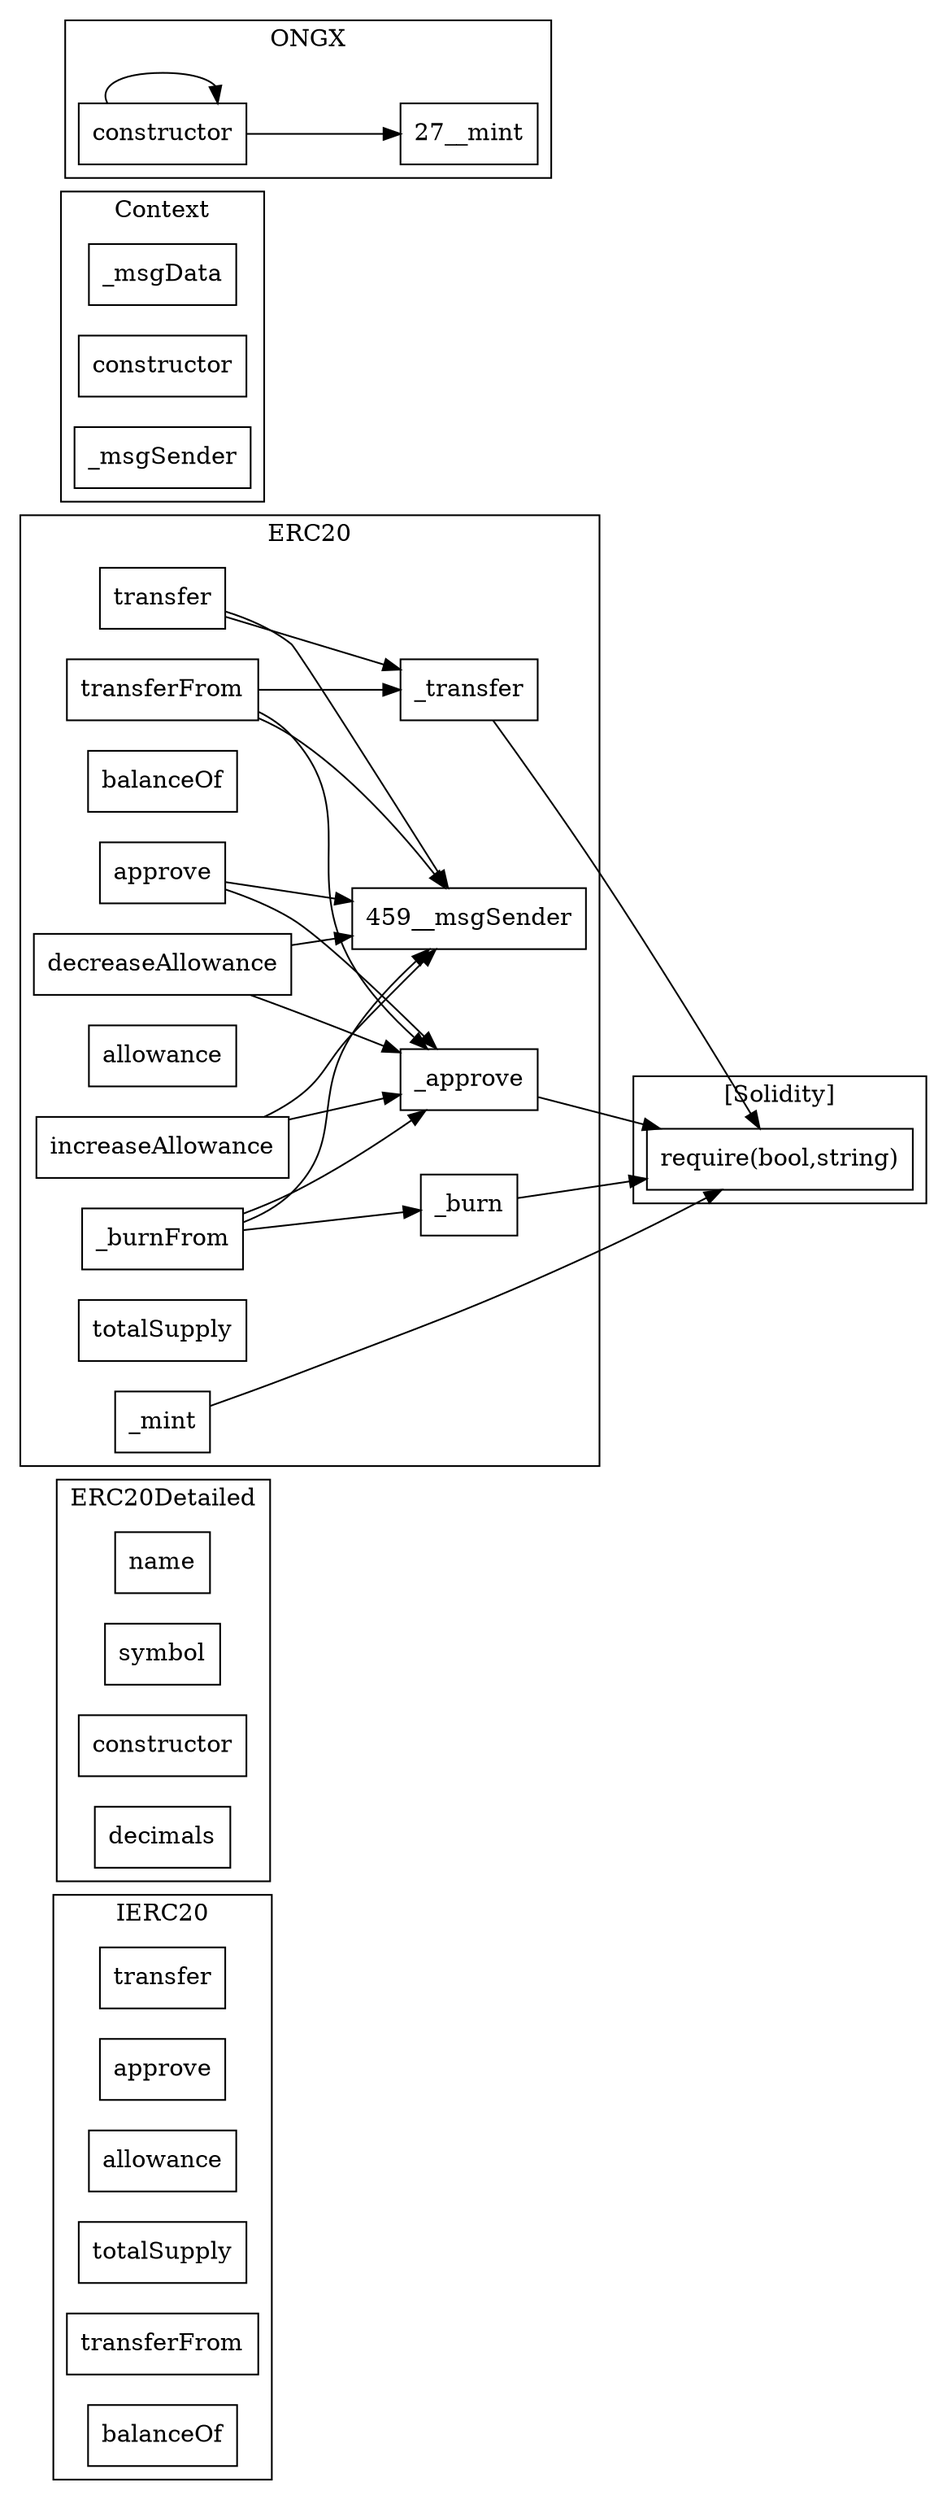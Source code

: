 strict digraph {
rankdir="LR"
node [shape=box]
subgraph cluster_773_IERC20 {
label = "IERC20"
"773_transfer" [label="transfer"]
"773_approve" [label="approve"]
"773_allowance" [label="allowance"]
"773_totalSupply" [label="totalSupply"]
"773_transferFrom" [label="transferFrom"]
"773_balanceOf" [label="balanceOf"]
}subgraph cluster_517_ERC20Detailed {
label = "ERC20Detailed"
"517_name" [label="name"]
"517_symbol" [label="symbol"]
"517_constructor" [label="constructor"]
"517_decimals" [label="decimals"]
}subgraph cluster_459_ERC20 {
label = "ERC20"
"459_transfer" [label="transfer"]
"459_decreaseAllowance" [label="decreaseAllowance"]
"459_balanceOf" [label="balanceOf"]
"459_approve" [label="approve"]
"459_increaseAllowance" [label="increaseAllowance"]
"459_allowance" [label="allowance"]
"459_transferFrom" [label="transferFrom"]
"459__transfer" [label="_transfer"]
"459__burn" [label="_burn"]
"459__burnFrom" [label="_burnFrom"]
"459_totalSupply" [label="totalSupply"]
"459__approve" [label="_approve"]
"459__mint" [label="_mint"]
"459_increaseAllowance" -> "459__approve"
"459_increaseAllowance" -> "459__msgSender"
"459__burnFrom" -> "459__burn"
"459_decreaseAllowance" -> "459__msgSender"
"459__burnFrom" -> "459__approve"
"459_transferFrom" -> "459__transfer"
"459_transfer" -> "459__transfer"
"459_approve" -> "459__msgSender"
"459_decreaseAllowance" -> "459__approve"
"459_transferFrom" -> "459__msgSender"
"459_approve" -> "459__approve"
"459__burnFrom" -> "459__msgSender"
"459_transfer" -> "459__msgSender"
"459_transferFrom" -> "459__approve"
}subgraph cluster_54_Context {
label = "Context"
"54__msgData" [label="_msgData"]
"54_constructor" [label="constructor"]
"54__msgSender" [label="_msgSender"]
}subgraph cluster_27_ONGX {
label = "ONGX"
"27_constructor" [label="constructor"]
"27_constructor" -> "27_constructor"
"27_constructor" -> "27__mint"
}subgraph cluster_solidity {
label = "[Solidity]"
"require(bool,string)" 
"459__burn" -> "require(bool,string)"
"459__transfer" -> "require(bool,string)"
"459__approve" -> "require(bool,string)"
"459__mint" -> "require(bool,string)"
}
}
